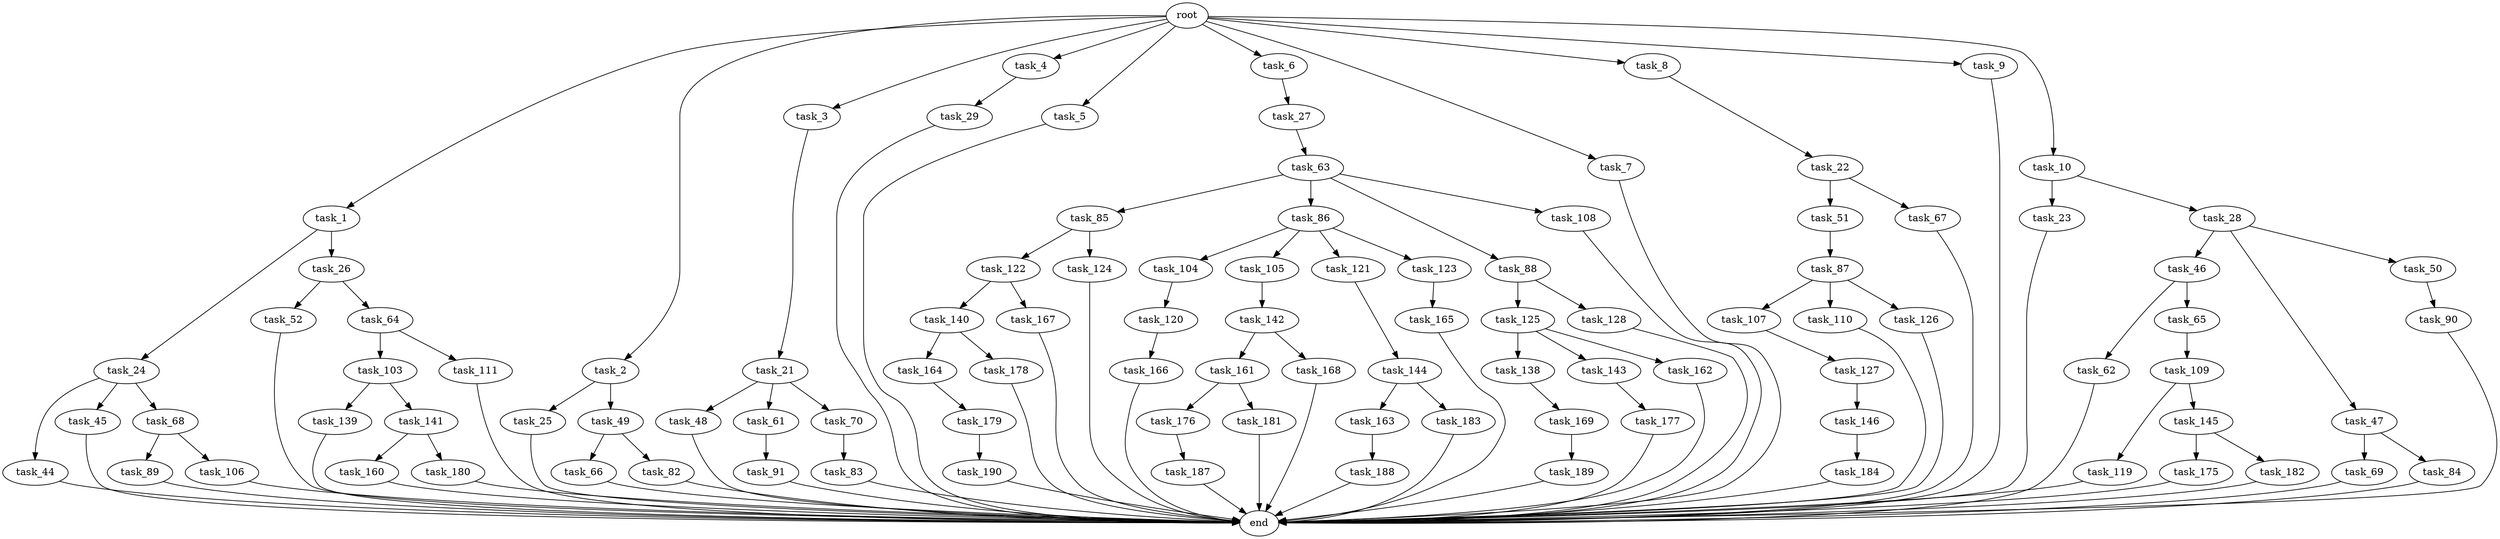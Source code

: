 digraph G {
  root [size="0.000000"];
  task_1 [size="102.400000"];
  task_2 [size="102.400000"];
  task_3 [size="102.400000"];
  task_4 [size="102.400000"];
  task_5 [size="102.400000"];
  task_6 [size="102.400000"];
  task_7 [size="102.400000"];
  task_8 [size="102.400000"];
  task_9 [size="102.400000"];
  task_10 [size="102.400000"];
  task_21 [size="54975581388.800003"];
  task_22 [size="69578470195.199997"];
  task_23 [size="13743895347.200001"];
  task_24 [size="7730941132.800000"];
  task_25 [size="21474836480.000000"];
  task_26 [size="7730941132.800000"];
  task_27 [size="30923764531.200001"];
  task_28 [size="13743895347.200001"];
  task_29 [size="7730941132.800000"];
  task_44 [size="30923764531.200001"];
  task_45 [size="30923764531.200001"];
  task_46 [size="85899345920.000000"];
  task_47 [size="85899345920.000000"];
  task_48 [size="42090679500.800003"];
  task_49 [size="21474836480.000000"];
  task_50 [size="85899345920.000000"];
  task_51 [size="21474836480.000000"];
  task_52 [size="21474836480.000000"];
  task_61 [size="42090679500.800003"];
  task_62 [size="30923764531.200001"];
  task_63 [size="13743895347.200001"];
  task_64 [size="21474836480.000000"];
  task_65 [size="30923764531.200001"];
  task_66 [size="30923764531.200001"];
  task_67 [size="21474836480.000000"];
  task_68 [size="30923764531.200001"];
  task_69 [size="30923764531.200001"];
  task_70 [size="42090679500.800003"];
  task_82 [size="30923764531.200001"];
  task_83 [size="3435973836.800000"];
  task_84 [size="30923764531.200001"];
  task_85 [size="54975581388.800003"];
  task_86 [size="54975581388.800003"];
  task_87 [size="30923764531.200001"];
  task_88 [size="54975581388.800003"];
  task_89 [size="7730941132.800000"];
  task_90 [size="30923764531.200001"];
  task_91 [size="42090679500.800003"];
  task_103 [size="54975581388.800003"];
  task_104 [size="85899345920.000000"];
  task_105 [size="85899345920.000000"];
  task_106 [size="7730941132.800000"];
  task_107 [size="13743895347.200001"];
  task_108 [size="54975581388.800003"];
  task_109 [size="54975581388.800003"];
  task_110 [size="13743895347.200001"];
  task_111 [size="54975581388.800003"];
  task_119 [size="13743895347.200001"];
  task_120 [size="3435973836.800000"];
  task_121 [size="85899345920.000000"];
  task_122 [size="30923764531.200001"];
  task_123 [size="85899345920.000000"];
  task_124 [size="30923764531.200001"];
  task_125 [size="3435973836.800000"];
  task_126 [size="13743895347.200001"];
  task_127 [size="13743895347.200001"];
  task_128 [size="3435973836.800000"];
  task_138 [size="42090679500.800003"];
  task_139 [size="13743895347.200001"];
  task_140 [size="85899345920.000000"];
  task_141 [size="13743895347.200001"];
  task_142 [size="30923764531.200001"];
  task_143 [size="42090679500.800003"];
  task_144 [size="13743895347.200001"];
  task_145 [size="13743895347.200001"];
  task_146 [size="42090679500.800003"];
  task_160 [size="42090679500.800003"];
  task_161 [size="3435973836.800000"];
  task_162 [size="42090679500.800003"];
  task_163 [size="69578470195.199997"];
  task_164 [size="30923764531.200001"];
  task_165 [size="3435973836.800000"];
  task_166 [size="69578470195.199997"];
  task_167 [size="85899345920.000000"];
  task_168 [size="3435973836.800000"];
  task_169 [size="69578470195.199997"];
  task_175 [size="13743895347.200001"];
  task_176 [size="21474836480.000000"];
  task_177 [size="42090679500.800003"];
  task_178 [size="30923764531.200001"];
  task_179 [size="3435973836.800000"];
  task_180 [size="42090679500.800003"];
  task_181 [size="21474836480.000000"];
  task_182 [size="13743895347.200001"];
  task_183 [size="69578470195.199997"];
  task_184 [size="21474836480.000000"];
  task_187 [size="7730941132.800000"];
  task_188 [size="13743895347.200001"];
  task_189 [size="54975581388.800003"];
  task_190 [size="21474836480.000000"];
  end [size="0.000000"];

  root -> task_1 [size="1.000000"];
  root -> task_2 [size="1.000000"];
  root -> task_3 [size="1.000000"];
  root -> task_4 [size="1.000000"];
  root -> task_5 [size="1.000000"];
  root -> task_6 [size="1.000000"];
  root -> task_7 [size="1.000000"];
  root -> task_8 [size="1.000000"];
  root -> task_9 [size="1.000000"];
  root -> task_10 [size="1.000000"];
  task_1 -> task_24 [size="75497472.000000"];
  task_1 -> task_26 [size="75497472.000000"];
  task_2 -> task_25 [size="209715200.000000"];
  task_2 -> task_49 [size="209715200.000000"];
  task_3 -> task_21 [size="536870912.000000"];
  task_4 -> task_29 [size="75497472.000000"];
  task_5 -> end [size="1.000000"];
  task_6 -> task_27 [size="301989888.000000"];
  task_7 -> end [size="1.000000"];
  task_8 -> task_22 [size="679477248.000000"];
  task_9 -> end [size="1.000000"];
  task_10 -> task_23 [size="134217728.000000"];
  task_10 -> task_28 [size="134217728.000000"];
  task_21 -> task_48 [size="411041792.000000"];
  task_21 -> task_61 [size="411041792.000000"];
  task_21 -> task_70 [size="411041792.000000"];
  task_22 -> task_51 [size="209715200.000000"];
  task_22 -> task_67 [size="209715200.000000"];
  task_23 -> end [size="1.000000"];
  task_24 -> task_44 [size="301989888.000000"];
  task_24 -> task_45 [size="301989888.000000"];
  task_24 -> task_68 [size="301989888.000000"];
  task_25 -> end [size="1.000000"];
  task_26 -> task_52 [size="209715200.000000"];
  task_26 -> task_64 [size="209715200.000000"];
  task_27 -> task_63 [size="134217728.000000"];
  task_28 -> task_46 [size="838860800.000000"];
  task_28 -> task_47 [size="838860800.000000"];
  task_28 -> task_50 [size="838860800.000000"];
  task_29 -> end [size="1.000000"];
  task_44 -> end [size="1.000000"];
  task_45 -> end [size="1.000000"];
  task_46 -> task_62 [size="301989888.000000"];
  task_46 -> task_65 [size="301989888.000000"];
  task_47 -> task_69 [size="301989888.000000"];
  task_47 -> task_84 [size="301989888.000000"];
  task_48 -> end [size="1.000000"];
  task_49 -> task_66 [size="301989888.000000"];
  task_49 -> task_82 [size="301989888.000000"];
  task_50 -> task_90 [size="301989888.000000"];
  task_51 -> task_87 [size="301989888.000000"];
  task_52 -> end [size="1.000000"];
  task_61 -> task_91 [size="411041792.000000"];
  task_62 -> end [size="1.000000"];
  task_63 -> task_85 [size="536870912.000000"];
  task_63 -> task_86 [size="536870912.000000"];
  task_63 -> task_88 [size="536870912.000000"];
  task_63 -> task_108 [size="536870912.000000"];
  task_64 -> task_103 [size="536870912.000000"];
  task_64 -> task_111 [size="536870912.000000"];
  task_65 -> task_109 [size="536870912.000000"];
  task_66 -> end [size="1.000000"];
  task_67 -> end [size="1.000000"];
  task_68 -> task_89 [size="75497472.000000"];
  task_68 -> task_106 [size="75497472.000000"];
  task_69 -> end [size="1.000000"];
  task_70 -> task_83 [size="33554432.000000"];
  task_82 -> end [size="1.000000"];
  task_83 -> end [size="1.000000"];
  task_84 -> end [size="1.000000"];
  task_85 -> task_122 [size="301989888.000000"];
  task_85 -> task_124 [size="301989888.000000"];
  task_86 -> task_104 [size="838860800.000000"];
  task_86 -> task_105 [size="838860800.000000"];
  task_86 -> task_121 [size="838860800.000000"];
  task_86 -> task_123 [size="838860800.000000"];
  task_87 -> task_107 [size="134217728.000000"];
  task_87 -> task_110 [size="134217728.000000"];
  task_87 -> task_126 [size="134217728.000000"];
  task_88 -> task_125 [size="33554432.000000"];
  task_88 -> task_128 [size="33554432.000000"];
  task_89 -> end [size="1.000000"];
  task_90 -> end [size="1.000000"];
  task_91 -> end [size="1.000000"];
  task_103 -> task_139 [size="134217728.000000"];
  task_103 -> task_141 [size="134217728.000000"];
  task_104 -> task_120 [size="33554432.000000"];
  task_105 -> task_142 [size="301989888.000000"];
  task_106 -> end [size="1.000000"];
  task_107 -> task_127 [size="134217728.000000"];
  task_108 -> end [size="1.000000"];
  task_109 -> task_119 [size="134217728.000000"];
  task_109 -> task_145 [size="134217728.000000"];
  task_110 -> end [size="1.000000"];
  task_111 -> end [size="1.000000"];
  task_119 -> end [size="1.000000"];
  task_120 -> task_166 [size="679477248.000000"];
  task_121 -> task_144 [size="134217728.000000"];
  task_122 -> task_140 [size="838860800.000000"];
  task_122 -> task_167 [size="838860800.000000"];
  task_123 -> task_165 [size="33554432.000000"];
  task_124 -> end [size="1.000000"];
  task_125 -> task_138 [size="411041792.000000"];
  task_125 -> task_143 [size="411041792.000000"];
  task_125 -> task_162 [size="411041792.000000"];
  task_126 -> end [size="1.000000"];
  task_127 -> task_146 [size="411041792.000000"];
  task_128 -> end [size="1.000000"];
  task_138 -> task_169 [size="679477248.000000"];
  task_139 -> end [size="1.000000"];
  task_140 -> task_164 [size="301989888.000000"];
  task_140 -> task_178 [size="301989888.000000"];
  task_141 -> task_160 [size="411041792.000000"];
  task_141 -> task_180 [size="411041792.000000"];
  task_142 -> task_161 [size="33554432.000000"];
  task_142 -> task_168 [size="33554432.000000"];
  task_143 -> task_177 [size="411041792.000000"];
  task_144 -> task_163 [size="679477248.000000"];
  task_144 -> task_183 [size="679477248.000000"];
  task_145 -> task_175 [size="134217728.000000"];
  task_145 -> task_182 [size="134217728.000000"];
  task_146 -> task_184 [size="209715200.000000"];
  task_160 -> end [size="1.000000"];
  task_161 -> task_176 [size="209715200.000000"];
  task_161 -> task_181 [size="209715200.000000"];
  task_162 -> end [size="1.000000"];
  task_163 -> task_188 [size="134217728.000000"];
  task_164 -> task_179 [size="33554432.000000"];
  task_165 -> end [size="1.000000"];
  task_166 -> end [size="1.000000"];
  task_167 -> end [size="1.000000"];
  task_168 -> end [size="1.000000"];
  task_169 -> task_189 [size="536870912.000000"];
  task_175 -> end [size="1.000000"];
  task_176 -> task_187 [size="75497472.000000"];
  task_177 -> end [size="1.000000"];
  task_178 -> end [size="1.000000"];
  task_179 -> task_190 [size="209715200.000000"];
  task_180 -> end [size="1.000000"];
  task_181 -> end [size="1.000000"];
  task_182 -> end [size="1.000000"];
  task_183 -> end [size="1.000000"];
  task_184 -> end [size="1.000000"];
  task_187 -> end [size="1.000000"];
  task_188 -> end [size="1.000000"];
  task_189 -> end [size="1.000000"];
  task_190 -> end [size="1.000000"];
}
